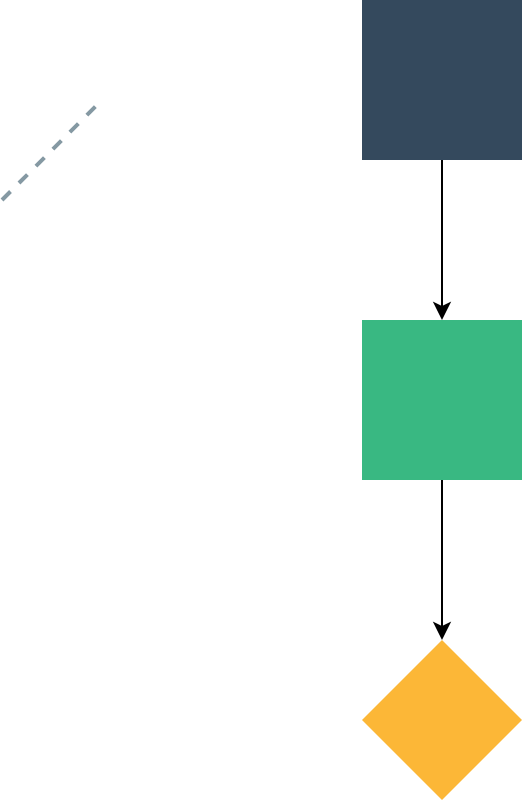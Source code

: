 <mxfile version="12.4.9" type="github">
  <diagram id="HDOymsAuf7TeRGKFn6x9" name="第 1 页">
    <mxGraphModel dx="853" dy="568" grid="1" gridSize="10" guides="1" tooltips="1" connect="1" arrows="1" fold="1" page="1" pageScale="1" pageWidth="827" pageHeight="1169" math="0" shadow="0">
      <root>
        <mxCell id="0"/>
        <mxCell id="1" parent="0"/>
        <mxCell id="tVM8W8fDKYf84uRTzSTe-3" value="" style="edgeStyle=orthogonalEdgeStyle;rounded=0;orthogonalLoop=1;jettySize=auto;html=1;" parent="1" source="tVM8W8fDKYf84uRTzSTe-1" target="tVM8W8fDKYf84uRTzSTe-2" edge="1">
          <mxGeometry relative="1" as="geometry"/>
        </mxCell>
        <mxCell id="tVM8W8fDKYf84uRTzSTe-1" value="" style="whiteSpace=wrap;html=1;aspect=fixed;fillColor=#34495d;strokeColor=none;" parent="1" vertex="1">
          <mxGeometry x="250" y="120" width="80" height="80" as="geometry"/>
        </mxCell>
        <mxCell id="CQuu-iDLuuo4Fo0iYom9-2" value="" style="edgeStyle=orthogonalEdgeStyle;rounded=0;orthogonalLoop=1;jettySize=auto;html=1;" edge="1" parent="1" source="tVM8W8fDKYf84uRTzSTe-2">
          <mxGeometry relative="1" as="geometry">
            <mxPoint x="290" y="440" as="targetPoint"/>
          </mxGeometry>
        </mxCell>
        <mxCell id="tVM8W8fDKYf84uRTzSTe-2" value="" style="whiteSpace=wrap;html=1;aspect=fixed;fillColor=#39b882;strokeColor=none;" parent="1" vertex="1">
          <mxGeometry x="250" y="280" width="80" height="80" as="geometry"/>
        </mxCell>
        <mxCell id="CQuu-iDLuuo4Fo0iYom9-3" value="" style="rhombus;whiteSpace=wrap;html=1;fillColor=#fcb737;strokeColor=none;" vertex="1" parent="1">
          <mxGeometry x="250" y="440" width="80" height="80" as="geometry"/>
        </mxCell>
        <mxCell id="CQuu-iDLuuo4Fo0iYom9-4" value="" style="endArrow=none;dashed=1;html=1;strokeColor=#8599a3;strokeWidth=2;" edge="1" parent="1">
          <mxGeometry width="50" height="50" relative="1" as="geometry">
            <mxPoint x="70" y="220" as="sourcePoint"/>
            <mxPoint x="120" y="170" as="targetPoint"/>
          </mxGeometry>
        </mxCell>
      </root>
    </mxGraphModel>
  </diagram>
</mxfile>
